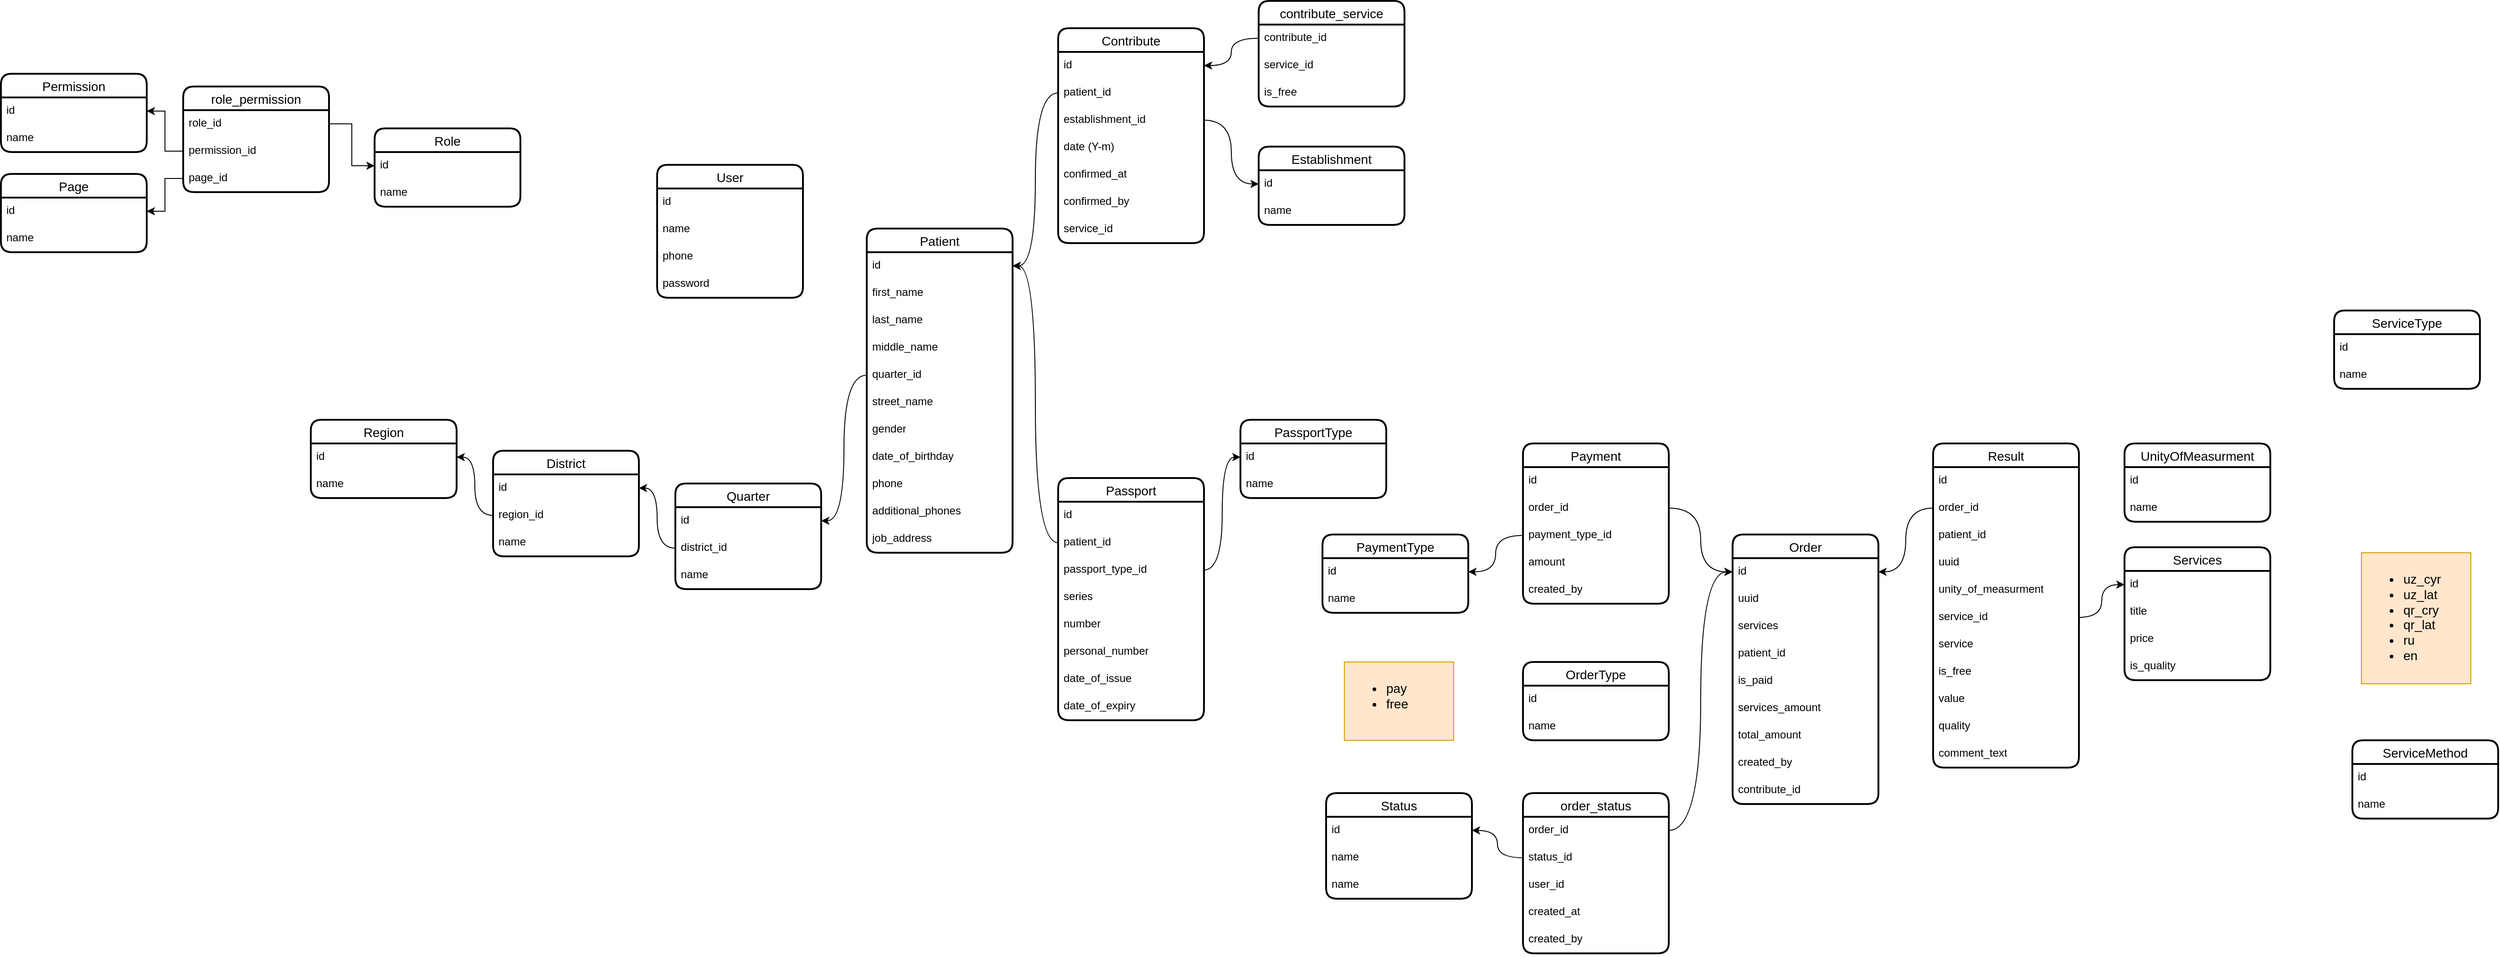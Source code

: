 <mxfile version="24.4.7" type="github">
  <diagram name="Страница — 1" id="kbrbgeuWTtMILB-jMMIU">
    <mxGraphModel dx="2337" dy="373" grid="1" gridSize="10" guides="1" tooltips="1" connect="1" arrows="1" fold="1" page="1" pageScale="1" pageWidth="827" pageHeight="1169" math="0" shadow="0">
      <root>
        <mxCell id="0" />
        <mxCell id="1" parent="0" />
        <mxCell id="Pl3B4qukLg-FO-uoOV0_-1" value="User" style="swimlane;fontStyle=0;childLayout=stackLayout;horizontal=1;startSize=26;horizontalStack=0;resizeParent=1;resizeParentMax=0;resizeLast=0;collapsible=1;marginBottom=0;align=center;fontSize=14;strokeWidth=2;rounded=1;shadow=0;glass=0;swimlaneLine=1;" parent="1" vertex="1">
          <mxGeometry x="-400" y="190" width="160" height="146" as="geometry" />
        </mxCell>
        <mxCell id="Pl3B4qukLg-FO-uoOV0_-2" value="id" style="text;strokeColor=none;fillColor=none;spacingLeft=4;spacingRight=4;overflow=hidden;rotatable=0;points=[[0,0.5],[1,0.5]];portConstraint=eastwest;fontSize=12;whiteSpace=wrap;html=1;" parent="Pl3B4qukLg-FO-uoOV0_-1" vertex="1">
          <mxGeometry y="26" width="160" height="30" as="geometry" />
        </mxCell>
        <mxCell id="Pl3B4qukLg-FO-uoOV0_-3" value="name" style="text;strokeColor=none;fillColor=none;spacingLeft=4;spacingRight=4;overflow=hidden;rotatable=0;points=[[0,0.5],[1,0.5]];portConstraint=eastwest;fontSize=12;whiteSpace=wrap;html=1;" parent="Pl3B4qukLg-FO-uoOV0_-1" vertex="1">
          <mxGeometry y="56" width="160" height="30" as="geometry" />
        </mxCell>
        <mxCell id="Pl3B4qukLg-FO-uoOV0_-4" value="phone" style="text;strokeColor=none;fillColor=none;spacingLeft=4;spacingRight=4;overflow=hidden;rotatable=0;points=[[0,0.5],[1,0.5]];portConstraint=eastwest;fontSize=12;whiteSpace=wrap;html=1;" parent="Pl3B4qukLg-FO-uoOV0_-1" vertex="1">
          <mxGeometry y="86" width="160" height="30" as="geometry" />
        </mxCell>
        <mxCell id="Pl3B4qukLg-FO-uoOV0_-5" value="password" style="text;strokeColor=none;fillColor=none;spacingLeft=4;spacingRight=4;overflow=hidden;rotatable=0;points=[[0,0.5],[1,0.5]];portConstraint=eastwest;fontSize=12;whiteSpace=wrap;html=1;" parent="Pl3B4qukLg-FO-uoOV0_-1" vertex="1">
          <mxGeometry y="116" width="160" height="30" as="geometry" />
        </mxCell>
        <mxCell id="Pl3B4qukLg-FO-uoOV0_-6" value="Patient" style="swimlane;fontStyle=0;childLayout=stackLayout;horizontal=1;startSize=26;horizontalStack=0;resizeParent=1;resizeParentMax=0;resizeLast=0;collapsible=1;marginBottom=0;align=center;fontSize=14;strokeWidth=2;rounded=1;shadow=0;glass=0;swimlaneLine=1;" parent="1" vertex="1">
          <mxGeometry x="-170" y="260" width="160" height="356" as="geometry" />
        </mxCell>
        <mxCell id="Pl3B4qukLg-FO-uoOV0_-7" value="id" style="text;strokeColor=none;fillColor=none;spacingLeft=4;spacingRight=4;overflow=hidden;rotatable=0;points=[[0,0.5],[1,0.5]];portConstraint=eastwest;fontSize=12;whiteSpace=wrap;html=1;" parent="Pl3B4qukLg-FO-uoOV0_-6" vertex="1">
          <mxGeometry y="26" width="160" height="30" as="geometry" />
        </mxCell>
        <mxCell id="Pl3B4qukLg-FO-uoOV0_-8" value="first_name" style="text;strokeColor=none;fillColor=none;spacingLeft=4;spacingRight=4;overflow=hidden;rotatable=0;points=[[0,0.5],[1,0.5]];portConstraint=eastwest;fontSize=12;whiteSpace=wrap;html=1;" parent="Pl3B4qukLg-FO-uoOV0_-6" vertex="1">
          <mxGeometry y="56" width="160" height="30" as="geometry" />
        </mxCell>
        <mxCell id="Pl3B4qukLg-FO-uoOV0_-9" value="last_name" style="text;strokeColor=none;fillColor=none;spacingLeft=4;spacingRight=4;overflow=hidden;rotatable=0;points=[[0,0.5],[1,0.5]];portConstraint=eastwest;fontSize=12;whiteSpace=wrap;html=1;" parent="Pl3B4qukLg-FO-uoOV0_-6" vertex="1">
          <mxGeometry y="86" width="160" height="30" as="geometry" />
        </mxCell>
        <mxCell id="Pl3B4qukLg-FO-uoOV0_-10" value="middle_name" style="text;strokeColor=none;fillColor=none;spacingLeft=4;spacingRight=4;overflow=hidden;rotatable=0;points=[[0,0.5],[1,0.5]];portConstraint=eastwest;fontSize=12;whiteSpace=wrap;html=1;" parent="Pl3B4qukLg-FO-uoOV0_-6" vertex="1">
          <mxGeometry y="116" width="160" height="30" as="geometry" />
        </mxCell>
        <mxCell id="Pl3B4qukLg-FO-uoOV0_-11" value="quarter_id" style="text;strokeColor=none;fillColor=none;spacingLeft=4;spacingRight=4;overflow=hidden;rotatable=0;points=[[0,0.5],[1,0.5]];portConstraint=eastwest;fontSize=12;whiteSpace=wrap;html=1;" parent="Pl3B4qukLg-FO-uoOV0_-6" vertex="1">
          <mxGeometry y="146" width="160" height="30" as="geometry" />
        </mxCell>
        <mxCell id="Pl3B4qukLg-FO-uoOV0_-12" value="street_name" style="text;strokeColor=none;fillColor=none;spacingLeft=4;spacingRight=4;overflow=hidden;rotatable=0;points=[[0,0.5],[1,0.5]];portConstraint=eastwest;fontSize=12;whiteSpace=wrap;html=1;" parent="Pl3B4qukLg-FO-uoOV0_-6" vertex="1">
          <mxGeometry y="176" width="160" height="30" as="geometry" />
        </mxCell>
        <mxCell id="Pl3B4qukLg-FO-uoOV0_-16" value="gender" style="text;strokeColor=none;fillColor=none;spacingLeft=4;spacingRight=4;overflow=hidden;rotatable=0;points=[[0,0.5],[1,0.5]];portConstraint=eastwest;fontSize=12;whiteSpace=wrap;html=1;" parent="Pl3B4qukLg-FO-uoOV0_-6" vertex="1">
          <mxGeometry y="206" width="160" height="30" as="geometry" />
        </mxCell>
        <mxCell id="Pl3B4qukLg-FO-uoOV0_-17" value="date_of_birthday" style="text;strokeColor=none;fillColor=none;spacingLeft=4;spacingRight=4;overflow=hidden;rotatable=0;points=[[0,0.5],[1,0.5]];portConstraint=eastwest;fontSize=12;whiteSpace=wrap;html=1;" parent="Pl3B4qukLg-FO-uoOV0_-6" vertex="1">
          <mxGeometry y="236" width="160" height="30" as="geometry" />
        </mxCell>
        <mxCell id="Pl3B4qukLg-FO-uoOV0_-18" value="phone" style="text;strokeColor=none;fillColor=none;spacingLeft=4;spacingRight=4;overflow=hidden;rotatable=0;points=[[0,0.5],[1,0.5]];portConstraint=eastwest;fontSize=12;whiteSpace=wrap;html=1;" parent="Pl3B4qukLg-FO-uoOV0_-6" vertex="1">
          <mxGeometry y="266" width="160" height="30" as="geometry" />
        </mxCell>
        <mxCell id="6EVOcx9aqa_8HK5ETDXg-1" value="additional_phones" style="text;strokeColor=none;fillColor=none;spacingLeft=4;spacingRight=4;overflow=hidden;rotatable=0;points=[[0,0.5],[1,0.5]];portConstraint=eastwest;fontSize=12;whiteSpace=wrap;html=1;" parent="Pl3B4qukLg-FO-uoOV0_-6" vertex="1">
          <mxGeometry y="296" width="160" height="30" as="geometry" />
        </mxCell>
        <mxCell id="Pl3B4qukLg-FO-uoOV0_-19" value="job_address" style="text;strokeColor=none;fillColor=none;spacingLeft=4;spacingRight=4;overflow=hidden;rotatable=0;points=[[0,0.5],[1,0.5]];portConstraint=eastwest;fontSize=12;whiteSpace=wrap;html=1;" parent="Pl3B4qukLg-FO-uoOV0_-6" vertex="1">
          <mxGeometry y="326" width="160" height="30" as="geometry" />
        </mxCell>
        <mxCell id="Pl3B4qukLg-FO-uoOV0_-20" value="Contribute" style="swimlane;fontStyle=0;childLayout=stackLayout;horizontal=1;startSize=26;horizontalStack=0;resizeParent=1;resizeParentMax=0;resizeLast=0;collapsible=1;marginBottom=0;align=center;fontSize=14;strokeWidth=2;rounded=1;shadow=0;glass=0;swimlaneLine=1;" parent="1" vertex="1">
          <mxGeometry x="40" y="40" width="160" height="236" as="geometry" />
        </mxCell>
        <mxCell id="Pl3B4qukLg-FO-uoOV0_-21" value="id" style="text;strokeColor=none;fillColor=none;spacingLeft=4;spacingRight=4;overflow=hidden;rotatable=0;points=[[0,0.5],[1,0.5]];portConstraint=eastwest;fontSize=12;whiteSpace=wrap;html=1;" parent="Pl3B4qukLg-FO-uoOV0_-20" vertex="1">
          <mxGeometry y="26" width="160" height="30" as="geometry" />
        </mxCell>
        <mxCell id="Pl3B4qukLg-FO-uoOV0_-22" value="patient_id" style="text;strokeColor=none;fillColor=none;spacingLeft=4;spacingRight=4;overflow=hidden;rotatable=0;points=[[0,0.5],[1,0.5]];portConstraint=eastwest;fontSize=12;whiteSpace=wrap;html=1;" parent="Pl3B4qukLg-FO-uoOV0_-20" vertex="1">
          <mxGeometry y="56" width="160" height="30" as="geometry" />
        </mxCell>
        <mxCell id="nXG4mwOZ9KmWXIDs8RRs-8" value="establishment_id" style="text;strokeColor=none;fillColor=none;spacingLeft=4;spacingRight=4;overflow=hidden;rotatable=0;points=[[0,0.5],[1,0.5]];portConstraint=eastwest;fontSize=12;whiteSpace=wrap;html=1;" parent="Pl3B4qukLg-FO-uoOV0_-20" vertex="1">
          <mxGeometry y="86" width="160" height="30" as="geometry" />
        </mxCell>
        <mxCell id="Pl3B4qukLg-FO-uoOV0_-23" value="date (Y-m)" style="text;strokeColor=none;fillColor=none;spacingLeft=4;spacingRight=4;overflow=hidden;rotatable=0;points=[[0,0.5],[1,0.5]];portConstraint=eastwest;fontSize=12;whiteSpace=wrap;html=1;" parent="Pl3B4qukLg-FO-uoOV0_-20" vertex="1">
          <mxGeometry y="116" width="160" height="30" as="geometry" />
        </mxCell>
        <mxCell id="Pl3B4qukLg-FO-uoOV0_-24" value="confirmed_at" style="text;strokeColor=none;fillColor=none;spacingLeft=4;spacingRight=4;overflow=hidden;rotatable=0;points=[[0,0.5],[1,0.5]];portConstraint=eastwest;fontSize=12;whiteSpace=wrap;html=1;" parent="Pl3B4qukLg-FO-uoOV0_-20" vertex="1">
          <mxGeometry y="146" width="160" height="30" as="geometry" />
        </mxCell>
        <mxCell id="Pl3B4qukLg-FO-uoOV0_-25" value="confirmed_by" style="text;strokeColor=none;fillColor=none;spacingLeft=4;spacingRight=4;overflow=hidden;rotatable=0;points=[[0,0.5],[1,0.5]];portConstraint=eastwest;fontSize=12;whiteSpace=wrap;html=1;" parent="Pl3B4qukLg-FO-uoOV0_-20" vertex="1">
          <mxGeometry y="176" width="160" height="30" as="geometry" />
        </mxCell>
        <mxCell id="Pl3B4qukLg-FO-uoOV0_-26" value="service_id" style="text;strokeColor=none;fillColor=none;spacingLeft=4;spacingRight=4;overflow=hidden;rotatable=0;points=[[0,0.5],[1,0.5]];portConstraint=eastwest;fontSize=12;whiteSpace=wrap;html=1;" parent="Pl3B4qukLg-FO-uoOV0_-20" vertex="1">
          <mxGeometry y="206" width="160" height="30" as="geometry" />
        </mxCell>
        <mxCell id="Pl3B4qukLg-FO-uoOV0_-27" style="edgeStyle=orthogonalEdgeStyle;rounded=0;orthogonalLoop=1;jettySize=auto;html=1;entryX=1;entryY=0.5;entryDx=0;entryDy=0;curved=1;" parent="1" source="Pl3B4qukLg-FO-uoOV0_-22" target="Pl3B4qukLg-FO-uoOV0_-7" edge="1">
          <mxGeometry relative="1" as="geometry" />
        </mxCell>
        <mxCell id="Pl3B4qukLg-FO-uoOV0_-28" value="Services" style="swimlane;fontStyle=0;childLayout=stackLayout;horizontal=1;startSize=26;horizontalStack=0;resizeParent=1;resizeParentMax=0;resizeLast=0;collapsible=1;marginBottom=0;align=center;fontSize=14;strokeWidth=2;rounded=1;shadow=0;glass=0;swimlaneLine=1;" parent="1" vertex="1">
          <mxGeometry x="1210" y="610" width="160" height="146" as="geometry" />
        </mxCell>
        <mxCell id="Pl3B4qukLg-FO-uoOV0_-29" value="id" style="text;strokeColor=none;fillColor=none;spacingLeft=4;spacingRight=4;overflow=hidden;rotatable=0;points=[[0,0.5],[1,0.5]];portConstraint=eastwest;fontSize=12;whiteSpace=wrap;html=1;" parent="Pl3B4qukLg-FO-uoOV0_-28" vertex="1">
          <mxGeometry y="26" width="160" height="30" as="geometry" />
        </mxCell>
        <mxCell id="Pl3B4qukLg-FO-uoOV0_-30" value="title" style="text;strokeColor=none;fillColor=none;spacingLeft=4;spacingRight=4;overflow=hidden;rotatable=0;points=[[0,0.5],[1,0.5]];portConstraint=eastwest;fontSize=12;whiteSpace=wrap;html=1;" parent="Pl3B4qukLg-FO-uoOV0_-28" vertex="1">
          <mxGeometry y="56" width="160" height="30" as="geometry" />
        </mxCell>
        <mxCell id="Pl3B4qukLg-FO-uoOV0_-31" value="price" style="text;strokeColor=none;fillColor=none;spacingLeft=4;spacingRight=4;overflow=hidden;rotatable=0;points=[[0,0.5],[1,0.5]];portConstraint=eastwest;fontSize=12;whiteSpace=wrap;html=1;" parent="Pl3B4qukLg-FO-uoOV0_-28" vertex="1">
          <mxGeometry y="86" width="160" height="30" as="geometry" />
        </mxCell>
        <mxCell id="Pl3B4qukLg-FO-uoOV0_-76" value="is_quality" style="text;strokeColor=none;fillColor=none;spacingLeft=4;spacingRight=4;overflow=hidden;rotatable=0;points=[[0,0.5],[1,0.5]];portConstraint=eastwest;fontSize=12;whiteSpace=wrap;html=1;" parent="Pl3B4qukLg-FO-uoOV0_-28" vertex="1">
          <mxGeometry y="116" width="160" height="30" as="geometry" />
        </mxCell>
        <mxCell id="Pl3B4qukLg-FO-uoOV0_-32" value="Order" style="swimlane;fontStyle=0;childLayout=stackLayout;horizontal=1;startSize=26;horizontalStack=0;resizeParent=1;resizeParentMax=0;resizeLast=0;collapsible=1;marginBottom=0;align=center;fontSize=14;strokeWidth=2;rounded=1;shadow=0;glass=0;swimlaneLine=1;" parent="1" vertex="1">
          <mxGeometry x="780" y="596" width="160" height="296" as="geometry" />
        </mxCell>
        <mxCell id="Pl3B4qukLg-FO-uoOV0_-33" value="id" style="text;strokeColor=none;fillColor=none;spacingLeft=4;spacingRight=4;overflow=hidden;rotatable=0;points=[[0,0.5],[1,0.5]];portConstraint=eastwest;fontSize=12;whiteSpace=wrap;html=1;" parent="Pl3B4qukLg-FO-uoOV0_-32" vertex="1">
          <mxGeometry y="26" width="160" height="30" as="geometry" />
        </mxCell>
        <mxCell id="Pl3B4qukLg-FO-uoOV0_-34" value="uuid" style="text;strokeColor=none;fillColor=none;spacingLeft=4;spacingRight=4;overflow=hidden;rotatable=0;points=[[0,0.5],[1,0.5]];portConstraint=eastwest;fontSize=12;whiteSpace=wrap;html=1;" parent="Pl3B4qukLg-FO-uoOV0_-32" vertex="1">
          <mxGeometry y="56" width="160" height="30" as="geometry" />
        </mxCell>
        <mxCell id="Pl3B4qukLg-FO-uoOV0_-71" value="services" style="text;strokeColor=none;fillColor=none;spacingLeft=4;spacingRight=4;overflow=hidden;rotatable=0;points=[[0,0.5],[1,0.5]];portConstraint=eastwest;fontSize=12;whiteSpace=wrap;html=1;" parent="Pl3B4qukLg-FO-uoOV0_-32" vertex="1">
          <mxGeometry y="86" width="160" height="30" as="geometry" />
        </mxCell>
        <mxCell id="Pl3B4qukLg-FO-uoOV0_-37" value="patient_id" style="text;strokeColor=none;fillColor=none;spacingLeft=4;spacingRight=4;overflow=hidden;rotatable=0;points=[[0,0.5],[1,0.5]];portConstraint=eastwest;fontSize=12;whiteSpace=wrap;html=1;" parent="Pl3B4qukLg-FO-uoOV0_-32" vertex="1">
          <mxGeometry y="116" width="160" height="30" as="geometry" />
        </mxCell>
        <mxCell id="Pl3B4qukLg-FO-uoOV0_-38" value="is_paid" style="text;strokeColor=none;fillColor=none;spacingLeft=4;spacingRight=4;overflow=hidden;rotatable=0;points=[[0,0.5],[1,0.5]];portConstraint=eastwest;fontSize=12;whiteSpace=wrap;html=1;" parent="Pl3B4qukLg-FO-uoOV0_-32" vertex="1">
          <mxGeometry y="146" width="160" height="30" as="geometry" />
        </mxCell>
        <mxCell id="nXG4mwOZ9KmWXIDs8RRs-11" value="services_amount" style="text;strokeColor=none;fillColor=none;spacingLeft=4;spacingRight=4;overflow=hidden;rotatable=0;points=[[0,0.5],[1,0.5]];portConstraint=eastwest;fontSize=12;whiteSpace=wrap;html=1;" parent="Pl3B4qukLg-FO-uoOV0_-32" vertex="1">
          <mxGeometry y="176" width="160" height="30" as="geometry" />
        </mxCell>
        <mxCell id="Pl3B4qukLg-FO-uoOV0_-40" value="total_amount" style="text;strokeColor=none;fillColor=none;spacingLeft=4;spacingRight=4;overflow=hidden;rotatable=0;points=[[0,0.5],[1,0.5]];portConstraint=eastwest;fontSize=12;whiteSpace=wrap;html=1;" parent="Pl3B4qukLg-FO-uoOV0_-32" vertex="1">
          <mxGeometry y="206" width="160" height="30" as="geometry" />
        </mxCell>
        <mxCell id="Pl3B4qukLg-FO-uoOV0_-44" value="created_by" style="text;strokeColor=none;fillColor=none;spacingLeft=4;spacingRight=4;overflow=hidden;rotatable=0;points=[[0,0.5],[1,0.5]];portConstraint=eastwest;fontSize=12;whiteSpace=wrap;html=1;" parent="Pl3B4qukLg-FO-uoOV0_-32" vertex="1">
          <mxGeometry y="236" width="160" height="30" as="geometry" />
        </mxCell>
        <mxCell id="nXG4mwOZ9KmWXIDs8RRs-12" value="contribute_id" style="text;strokeColor=none;fillColor=none;spacingLeft=4;spacingRight=4;overflow=hidden;rotatable=0;points=[[0,0.5],[1,0.5]];portConstraint=eastwest;fontSize=12;whiteSpace=wrap;html=1;" parent="Pl3B4qukLg-FO-uoOV0_-32" vertex="1">
          <mxGeometry y="266" width="160" height="30" as="geometry" />
        </mxCell>
        <mxCell id="Pl3B4qukLg-FO-uoOV0_-49" value="Result" style="swimlane;fontStyle=0;childLayout=stackLayout;horizontal=1;startSize=26;horizontalStack=0;resizeParent=1;resizeParentMax=0;resizeLast=0;collapsible=1;marginBottom=0;align=center;fontSize=14;strokeWidth=2;rounded=1;shadow=0;glass=0;swimlaneLine=1;" parent="1" vertex="1">
          <mxGeometry x="1000" y="496" width="160" height="356" as="geometry" />
        </mxCell>
        <mxCell id="Pl3B4qukLg-FO-uoOV0_-50" value="id" style="text;strokeColor=none;fillColor=none;spacingLeft=4;spacingRight=4;overflow=hidden;rotatable=0;points=[[0,0.5],[1,0.5]];portConstraint=eastwest;fontSize=12;whiteSpace=wrap;html=1;" parent="Pl3B4qukLg-FO-uoOV0_-49" vertex="1">
          <mxGeometry y="26" width="160" height="30" as="geometry" />
        </mxCell>
        <mxCell id="Pl3B4qukLg-FO-uoOV0_-51" value="order_id" style="text;strokeColor=none;fillColor=none;spacingLeft=4;spacingRight=4;overflow=hidden;rotatable=0;points=[[0,0.5],[1,0.5]];portConstraint=eastwest;fontSize=12;whiteSpace=wrap;html=1;" parent="Pl3B4qukLg-FO-uoOV0_-49" vertex="1">
          <mxGeometry y="56" width="160" height="30" as="geometry" />
        </mxCell>
        <mxCell id="nZRmcrP2ZCsF_ghCxGwH-1" value="patient_id" style="text;strokeColor=none;fillColor=none;spacingLeft=4;spacingRight=4;overflow=hidden;rotatable=0;points=[[0,0.5],[1,0.5]];portConstraint=eastwest;fontSize=12;whiteSpace=wrap;html=1;" parent="Pl3B4qukLg-FO-uoOV0_-49" vertex="1">
          <mxGeometry y="86" width="160" height="30" as="geometry" />
        </mxCell>
        <mxCell id="Pl3B4qukLg-FO-uoOV0_-120" value="uuid" style="text;strokeColor=none;fillColor=none;spacingLeft=4;spacingRight=4;overflow=hidden;rotatable=0;points=[[0,0.5],[1,0.5]];portConstraint=eastwest;fontSize=12;whiteSpace=wrap;html=1;" parent="Pl3B4qukLg-FO-uoOV0_-49" vertex="1">
          <mxGeometry y="116" width="160" height="30" as="geometry" />
        </mxCell>
        <mxCell id="Pl3B4qukLg-FO-uoOV0_-89" value="unity_of_measurment" style="text;strokeColor=none;fillColor=none;spacingLeft=4;spacingRight=4;overflow=hidden;rotatable=0;points=[[0,0.5],[1,0.5]];portConstraint=eastwest;fontSize=12;whiteSpace=wrap;html=1;" parent="Pl3B4qukLg-FO-uoOV0_-49" vertex="1">
          <mxGeometry y="146" width="160" height="30" as="geometry" />
        </mxCell>
        <mxCell id="Pl3B4qukLg-FO-uoOV0_-52" value="service_id" style="text;strokeColor=none;fillColor=none;spacingLeft=4;spacingRight=4;overflow=hidden;rotatable=0;points=[[0,0.5],[1,0.5]];portConstraint=eastwest;fontSize=12;whiteSpace=wrap;html=1;" parent="Pl3B4qukLg-FO-uoOV0_-49" vertex="1">
          <mxGeometry y="176" width="160" height="30" as="geometry" />
        </mxCell>
        <mxCell id="pS-HeLhJeL4m1CI1FLw5-16" value="service" style="text;strokeColor=none;fillColor=none;spacingLeft=4;spacingRight=4;overflow=hidden;rotatable=0;points=[[0,0.5],[1,0.5]];portConstraint=eastwest;fontSize=12;whiteSpace=wrap;html=1;" vertex="1" parent="Pl3B4qukLg-FO-uoOV0_-49">
          <mxGeometry y="206" width="160" height="30" as="geometry" />
        </mxCell>
        <mxCell id="pS-HeLhJeL4m1CI1FLw5-12" value="is_free" style="text;strokeColor=none;fillColor=none;spacingLeft=4;spacingRight=4;overflow=hidden;rotatable=0;points=[[0,0.5],[1,0.5]];portConstraint=eastwest;fontSize=12;whiteSpace=wrap;html=1;" vertex="1" parent="Pl3B4qukLg-FO-uoOV0_-49">
          <mxGeometry y="236" width="160" height="30" as="geometry" />
        </mxCell>
        <mxCell id="Pl3B4qukLg-FO-uoOV0_-118" value="value" style="text;strokeColor=none;fillColor=none;spacingLeft=4;spacingRight=4;overflow=hidden;rotatable=0;points=[[0,0.5],[1,0.5]];portConstraint=eastwest;fontSize=12;whiteSpace=wrap;html=1;" parent="Pl3B4qukLg-FO-uoOV0_-49" vertex="1">
          <mxGeometry y="266" width="160" height="30" as="geometry" />
        </mxCell>
        <mxCell id="Pl3B4qukLg-FO-uoOV0_-119" value="quality" style="text;strokeColor=none;fillColor=none;spacingLeft=4;spacingRight=4;overflow=hidden;rotatable=0;points=[[0,0.5],[1,0.5]];portConstraint=eastwest;fontSize=12;whiteSpace=wrap;html=1;" parent="Pl3B4qukLg-FO-uoOV0_-49" vertex="1">
          <mxGeometry y="296" width="160" height="30" as="geometry" />
        </mxCell>
        <mxCell id="a6wudeuGVStHfig4oCZO-1" value="comment_text" style="text;strokeColor=none;fillColor=none;spacingLeft=4;spacingRight=4;overflow=hidden;rotatable=0;points=[[0,0.5],[1,0.5]];portConstraint=eastwest;fontSize=12;whiteSpace=wrap;html=1;" parent="Pl3B4qukLg-FO-uoOV0_-49" vertex="1">
          <mxGeometry y="326" width="160" height="30" as="geometry" />
        </mxCell>
        <mxCell id="Pl3B4qukLg-FO-uoOV0_-56" style="edgeStyle=orthogonalEdgeStyle;rounded=0;orthogonalLoop=1;jettySize=auto;html=1;entryX=1;entryY=0.5;entryDx=0;entryDy=0;curved=1;" parent="1" source="Pl3B4qukLg-FO-uoOV0_-51" target="Pl3B4qukLg-FO-uoOV0_-33" edge="1">
          <mxGeometry relative="1" as="geometry" />
        </mxCell>
        <mxCell id="Pl3B4qukLg-FO-uoOV0_-57" value="Region" style="swimlane;fontStyle=0;childLayout=stackLayout;horizontal=1;startSize=26;horizontalStack=0;resizeParent=1;resizeParentMax=0;resizeLast=0;collapsible=1;marginBottom=0;align=center;fontSize=14;strokeWidth=2;rounded=1;shadow=0;glass=0;swimlaneLine=1;" parent="1" vertex="1">
          <mxGeometry x="-780" y="470" width="160" height="86" as="geometry" />
        </mxCell>
        <mxCell id="Pl3B4qukLg-FO-uoOV0_-58" value="id" style="text;strokeColor=none;fillColor=none;spacingLeft=4;spacingRight=4;overflow=hidden;rotatable=0;points=[[0,0.5],[1,0.5]];portConstraint=eastwest;fontSize=12;whiteSpace=wrap;html=1;" parent="Pl3B4qukLg-FO-uoOV0_-57" vertex="1">
          <mxGeometry y="26" width="160" height="30" as="geometry" />
        </mxCell>
        <mxCell id="Pl3B4qukLg-FO-uoOV0_-59" value="name" style="text;strokeColor=none;fillColor=none;spacingLeft=4;spacingRight=4;overflow=hidden;rotatable=0;points=[[0,0.5],[1,0.5]];portConstraint=eastwest;fontSize=12;whiteSpace=wrap;html=1;" parent="Pl3B4qukLg-FO-uoOV0_-57" vertex="1">
          <mxGeometry y="56" width="160" height="30" as="geometry" />
        </mxCell>
        <mxCell id="Pl3B4qukLg-FO-uoOV0_-60" value="District" style="swimlane;fontStyle=0;childLayout=stackLayout;horizontal=1;startSize=26;horizontalStack=0;resizeParent=1;resizeParentMax=0;resizeLast=0;collapsible=1;marginBottom=0;align=center;fontSize=14;strokeWidth=2;rounded=1;shadow=0;glass=0;swimlaneLine=1;" parent="1" vertex="1">
          <mxGeometry x="-580" y="504" width="160" height="116" as="geometry" />
        </mxCell>
        <mxCell id="Pl3B4qukLg-FO-uoOV0_-61" value="id" style="text;strokeColor=none;fillColor=none;spacingLeft=4;spacingRight=4;overflow=hidden;rotatable=0;points=[[0,0.5],[1,0.5]];portConstraint=eastwest;fontSize=12;whiteSpace=wrap;html=1;" parent="Pl3B4qukLg-FO-uoOV0_-60" vertex="1">
          <mxGeometry y="26" width="160" height="30" as="geometry" />
        </mxCell>
        <mxCell id="Pl3B4qukLg-FO-uoOV0_-62" value="region_id" style="text;strokeColor=none;fillColor=none;spacingLeft=4;spacingRight=4;overflow=hidden;rotatable=0;points=[[0,0.5],[1,0.5]];portConstraint=eastwest;fontSize=12;whiteSpace=wrap;html=1;" parent="Pl3B4qukLg-FO-uoOV0_-60" vertex="1">
          <mxGeometry y="56" width="160" height="30" as="geometry" />
        </mxCell>
        <mxCell id="Pl3B4qukLg-FO-uoOV0_-63" value="name" style="text;strokeColor=none;fillColor=none;spacingLeft=4;spacingRight=4;overflow=hidden;rotatable=0;points=[[0,0.5],[1,0.5]];portConstraint=eastwest;fontSize=12;whiteSpace=wrap;html=1;" parent="Pl3B4qukLg-FO-uoOV0_-60" vertex="1">
          <mxGeometry y="86" width="160" height="30" as="geometry" />
        </mxCell>
        <mxCell id="Pl3B4qukLg-FO-uoOV0_-64" style="edgeStyle=orthogonalEdgeStyle;rounded=0;orthogonalLoop=1;jettySize=auto;html=1;entryX=1;entryY=0.5;entryDx=0;entryDy=0;curved=1;" parent="1" source="Pl3B4qukLg-FO-uoOV0_-62" target="Pl3B4qukLg-FO-uoOV0_-58" edge="1">
          <mxGeometry relative="1" as="geometry" />
        </mxCell>
        <mxCell id="Pl3B4qukLg-FO-uoOV0_-65" value="Quarter" style="swimlane;fontStyle=0;childLayout=stackLayout;horizontal=1;startSize=26;horizontalStack=0;resizeParent=1;resizeParentMax=0;resizeLast=0;collapsible=1;marginBottom=0;align=center;fontSize=14;strokeWidth=2;rounded=1;shadow=0;glass=0;swimlaneLine=1;" parent="1" vertex="1">
          <mxGeometry x="-380" y="540" width="160" height="116" as="geometry" />
        </mxCell>
        <mxCell id="Pl3B4qukLg-FO-uoOV0_-66" value="id" style="text;strokeColor=none;fillColor=none;spacingLeft=4;spacingRight=4;overflow=hidden;rotatable=0;points=[[0,0.5],[1,0.5]];portConstraint=eastwest;fontSize=12;whiteSpace=wrap;html=1;" parent="Pl3B4qukLg-FO-uoOV0_-65" vertex="1">
          <mxGeometry y="26" width="160" height="30" as="geometry" />
        </mxCell>
        <mxCell id="Pl3B4qukLg-FO-uoOV0_-67" value="district_id" style="text;strokeColor=none;fillColor=none;spacingLeft=4;spacingRight=4;overflow=hidden;rotatable=0;points=[[0,0.5],[1,0.5]];portConstraint=eastwest;fontSize=12;whiteSpace=wrap;html=1;" parent="Pl3B4qukLg-FO-uoOV0_-65" vertex="1">
          <mxGeometry y="56" width="160" height="30" as="geometry" />
        </mxCell>
        <mxCell id="Pl3B4qukLg-FO-uoOV0_-68" value="name" style="text;strokeColor=none;fillColor=none;spacingLeft=4;spacingRight=4;overflow=hidden;rotatable=0;points=[[0,0.5],[1,0.5]];portConstraint=eastwest;fontSize=12;whiteSpace=wrap;html=1;" parent="Pl3B4qukLg-FO-uoOV0_-65" vertex="1">
          <mxGeometry y="86" width="160" height="30" as="geometry" />
        </mxCell>
        <mxCell id="Pl3B4qukLg-FO-uoOV0_-69" style="edgeStyle=orthogonalEdgeStyle;rounded=0;orthogonalLoop=1;jettySize=auto;html=1;entryX=1;entryY=0.5;entryDx=0;entryDy=0;curved=1;" parent="1" source="Pl3B4qukLg-FO-uoOV0_-67" target="Pl3B4qukLg-FO-uoOV0_-61" edge="1">
          <mxGeometry relative="1" as="geometry" />
        </mxCell>
        <mxCell id="Pl3B4qukLg-FO-uoOV0_-70" style="edgeStyle=orthogonalEdgeStyle;rounded=0;orthogonalLoop=1;jettySize=auto;html=1;entryX=1;entryY=0.5;entryDx=0;entryDy=0;curved=1;" parent="1" source="Pl3B4qukLg-FO-uoOV0_-11" target="Pl3B4qukLg-FO-uoOV0_-66" edge="1">
          <mxGeometry relative="1" as="geometry" />
        </mxCell>
        <mxCell id="Pl3B4qukLg-FO-uoOV0_-72" value="ServiceType" style="swimlane;fontStyle=0;childLayout=stackLayout;horizontal=1;startSize=26;horizontalStack=0;resizeParent=1;resizeParentMax=0;resizeLast=0;collapsible=1;marginBottom=0;align=center;fontSize=14;strokeWidth=2;rounded=1;shadow=0;glass=0;swimlaneLine=1;" parent="1" vertex="1">
          <mxGeometry x="1440" y="350" width="160" height="86" as="geometry" />
        </mxCell>
        <mxCell id="Pl3B4qukLg-FO-uoOV0_-73" value="id" style="text;strokeColor=none;fillColor=none;spacingLeft=4;spacingRight=4;overflow=hidden;rotatable=0;points=[[0,0.5],[1,0.5]];portConstraint=eastwest;fontSize=12;whiteSpace=wrap;html=1;" parent="Pl3B4qukLg-FO-uoOV0_-72" vertex="1">
          <mxGeometry y="26" width="160" height="30" as="geometry" />
        </mxCell>
        <mxCell id="Pl3B4qukLg-FO-uoOV0_-74" value="name" style="text;strokeColor=none;fillColor=none;spacingLeft=4;spacingRight=4;overflow=hidden;rotatable=0;points=[[0,0.5],[1,0.5]];portConstraint=eastwest;fontSize=12;whiteSpace=wrap;html=1;" parent="Pl3B4qukLg-FO-uoOV0_-72" vertex="1">
          <mxGeometry y="56" width="160" height="30" as="geometry" />
        </mxCell>
        <mxCell id="Pl3B4qukLg-FO-uoOV0_-80" value="ServiceMethod" style="swimlane;fontStyle=0;childLayout=stackLayout;horizontal=1;startSize=26;horizontalStack=0;resizeParent=1;resizeParentMax=0;resizeLast=0;collapsible=1;marginBottom=0;align=center;fontSize=14;strokeWidth=2;rounded=1;shadow=0;glass=0;swimlaneLine=1;" parent="1" vertex="1">
          <mxGeometry x="1460" y="822" width="160" height="86" as="geometry" />
        </mxCell>
        <mxCell id="Pl3B4qukLg-FO-uoOV0_-81" value="id" style="text;strokeColor=none;fillColor=none;spacingLeft=4;spacingRight=4;overflow=hidden;rotatable=0;points=[[0,0.5],[1,0.5]];portConstraint=eastwest;fontSize=12;whiteSpace=wrap;html=1;" parent="Pl3B4qukLg-FO-uoOV0_-80" vertex="1">
          <mxGeometry y="26" width="160" height="30" as="geometry" />
        </mxCell>
        <mxCell id="Pl3B4qukLg-FO-uoOV0_-82" value="name" style="text;strokeColor=none;fillColor=none;spacingLeft=4;spacingRight=4;overflow=hidden;rotatable=0;points=[[0,0.5],[1,0.5]];portConstraint=eastwest;fontSize=12;whiteSpace=wrap;html=1;" parent="Pl3B4qukLg-FO-uoOV0_-80" vertex="1">
          <mxGeometry y="56" width="160" height="30" as="geometry" />
        </mxCell>
        <mxCell id="Pl3B4qukLg-FO-uoOV0_-86" value="UnityOfMeasurment" style="swimlane;fontStyle=0;childLayout=stackLayout;horizontal=1;startSize=26;horizontalStack=0;resizeParent=1;resizeParentMax=0;resizeLast=0;collapsible=1;marginBottom=0;align=center;fontSize=14;strokeWidth=2;rounded=1;shadow=0;glass=0;swimlaneLine=1;" parent="1" vertex="1">
          <mxGeometry x="1210" y="496" width="160" height="86" as="geometry" />
        </mxCell>
        <mxCell id="Pl3B4qukLg-FO-uoOV0_-87" value="id" style="text;strokeColor=none;fillColor=none;spacingLeft=4;spacingRight=4;overflow=hidden;rotatable=0;points=[[0,0.5],[1,0.5]];portConstraint=eastwest;fontSize=12;whiteSpace=wrap;html=1;" parent="Pl3B4qukLg-FO-uoOV0_-86" vertex="1">
          <mxGeometry y="26" width="160" height="30" as="geometry" />
        </mxCell>
        <mxCell id="Pl3B4qukLg-FO-uoOV0_-88" value="name" style="text;strokeColor=none;fillColor=none;spacingLeft=4;spacingRight=4;overflow=hidden;rotatable=0;points=[[0,0.5],[1,0.5]];portConstraint=eastwest;fontSize=12;whiteSpace=wrap;html=1;" parent="Pl3B4qukLg-FO-uoOV0_-86" vertex="1">
          <mxGeometry y="56" width="160" height="30" as="geometry" />
        </mxCell>
        <mxCell id="Pl3B4qukLg-FO-uoOV0_-92" value="Payment" style="swimlane;fontStyle=0;childLayout=stackLayout;horizontal=1;startSize=26;horizontalStack=0;resizeParent=1;resizeParentMax=0;resizeLast=0;collapsible=1;marginBottom=0;align=center;fontSize=14;strokeWidth=2;rounded=1;shadow=0;glass=0;swimlaneLine=1;" parent="1" vertex="1">
          <mxGeometry x="550" y="496" width="160" height="176" as="geometry" />
        </mxCell>
        <mxCell id="Pl3B4qukLg-FO-uoOV0_-93" value="id" style="text;strokeColor=none;fillColor=none;spacingLeft=4;spacingRight=4;overflow=hidden;rotatable=0;points=[[0,0.5],[1,0.5]];portConstraint=eastwest;fontSize=12;whiteSpace=wrap;html=1;" parent="Pl3B4qukLg-FO-uoOV0_-92" vertex="1">
          <mxGeometry y="26" width="160" height="30" as="geometry" />
        </mxCell>
        <mxCell id="Pl3B4qukLg-FO-uoOV0_-110" value="order_id" style="text;strokeColor=none;fillColor=none;spacingLeft=4;spacingRight=4;overflow=hidden;rotatable=0;points=[[0,0.5],[1,0.5]];portConstraint=eastwest;fontSize=12;whiteSpace=wrap;html=1;" parent="Pl3B4qukLg-FO-uoOV0_-92" vertex="1">
          <mxGeometry y="56" width="160" height="30" as="geometry" />
        </mxCell>
        <mxCell id="Pl3B4qukLg-FO-uoOV0_-94" value="payment_type_id" style="text;strokeColor=none;fillColor=none;spacingLeft=4;spacingRight=4;overflow=hidden;rotatable=0;points=[[0,0.5],[1,0.5]];portConstraint=eastwest;fontSize=12;whiteSpace=wrap;html=1;" parent="Pl3B4qukLg-FO-uoOV0_-92" vertex="1">
          <mxGeometry y="86" width="160" height="30" as="geometry" />
        </mxCell>
        <mxCell id="Pl3B4qukLg-FO-uoOV0_-95" value="amount" style="text;strokeColor=none;fillColor=none;spacingLeft=4;spacingRight=4;overflow=hidden;rotatable=0;points=[[0,0.5],[1,0.5]];portConstraint=eastwest;fontSize=12;whiteSpace=wrap;html=1;" parent="Pl3B4qukLg-FO-uoOV0_-92" vertex="1">
          <mxGeometry y="116" width="160" height="30" as="geometry" />
        </mxCell>
        <mxCell id="Pl3B4qukLg-FO-uoOV0_-109" value="created_by" style="text;strokeColor=none;fillColor=none;spacingLeft=4;spacingRight=4;overflow=hidden;rotatable=0;points=[[0,0.5],[1,0.5]];portConstraint=eastwest;fontSize=12;whiteSpace=wrap;html=1;" parent="Pl3B4qukLg-FO-uoOV0_-92" vertex="1">
          <mxGeometry y="146" width="160" height="30" as="geometry" />
        </mxCell>
        <mxCell id="Pl3B4qukLg-FO-uoOV0_-99" value="PaymentType" style="swimlane;fontStyle=0;childLayout=stackLayout;horizontal=1;startSize=26;horizontalStack=0;resizeParent=1;resizeParentMax=0;resizeLast=0;collapsible=1;marginBottom=0;align=center;fontSize=14;strokeWidth=2;rounded=1;shadow=0;glass=0;swimlaneLine=1;" parent="1" vertex="1">
          <mxGeometry x="330" y="596" width="160" height="86" as="geometry" />
        </mxCell>
        <mxCell id="Pl3B4qukLg-FO-uoOV0_-100" value="id" style="text;strokeColor=none;fillColor=none;spacingLeft=4;spacingRight=4;overflow=hidden;rotatable=0;points=[[0,0.5],[1,0.5]];portConstraint=eastwest;fontSize=12;whiteSpace=wrap;html=1;" parent="Pl3B4qukLg-FO-uoOV0_-99" vertex="1">
          <mxGeometry y="26" width="160" height="30" as="geometry" />
        </mxCell>
        <mxCell id="Pl3B4qukLg-FO-uoOV0_-101" value="name" style="text;strokeColor=none;fillColor=none;spacingLeft=4;spacingRight=4;overflow=hidden;rotatable=0;points=[[0,0.5],[1,0.5]];portConstraint=eastwest;fontSize=12;whiteSpace=wrap;html=1;" parent="Pl3B4qukLg-FO-uoOV0_-99" vertex="1">
          <mxGeometry y="56" width="160" height="30" as="geometry" />
        </mxCell>
        <mxCell id="Pl3B4qukLg-FO-uoOV0_-107" style="edgeStyle=orthogonalEdgeStyle;rounded=0;orthogonalLoop=1;jettySize=auto;html=1;entryX=1;entryY=0.5;entryDx=0;entryDy=0;curved=1;" parent="1" source="Pl3B4qukLg-FO-uoOV0_-94" target="Pl3B4qukLg-FO-uoOV0_-100" edge="1">
          <mxGeometry relative="1" as="geometry" />
        </mxCell>
        <mxCell id="Pl3B4qukLg-FO-uoOV0_-111" style="edgeStyle=orthogonalEdgeStyle;rounded=0;orthogonalLoop=1;jettySize=auto;html=1;entryX=0;entryY=0.5;entryDx=0;entryDy=0;curved=1;" parent="1" source="Pl3B4qukLg-FO-uoOV0_-110" target="Pl3B4qukLg-FO-uoOV0_-33" edge="1">
          <mxGeometry relative="1" as="geometry" />
        </mxCell>
        <mxCell id="Pl3B4qukLg-FO-uoOV0_-112" value="Status" style="swimlane;fontStyle=0;childLayout=stackLayout;horizontal=1;startSize=26;horizontalStack=0;resizeParent=1;resizeParentMax=0;resizeLast=0;collapsible=1;marginBottom=0;align=center;fontSize=14;strokeWidth=2;rounded=1;shadow=0;glass=0;swimlaneLine=1;" parent="1" vertex="1">
          <mxGeometry x="334" y="880" width="160" height="116" as="geometry" />
        </mxCell>
        <mxCell id="Pl3B4qukLg-FO-uoOV0_-113" value="id" style="text;strokeColor=none;fillColor=none;spacingLeft=4;spacingRight=4;overflow=hidden;rotatable=0;points=[[0,0.5],[1,0.5]];portConstraint=eastwest;fontSize=12;whiteSpace=wrap;html=1;" parent="Pl3B4qukLg-FO-uoOV0_-112" vertex="1">
          <mxGeometry y="26" width="160" height="30" as="geometry" />
        </mxCell>
        <mxCell id="Pl3B4qukLg-FO-uoOV0_-114" value="name" style="text;strokeColor=none;fillColor=none;spacingLeft=4;spacingRight=4;overflow=hidden;rotatable=0;points=[[0,0.5],[1,0.5]];portConstraint=eastwest;fontSize=12;whiteSpace=wrap;html=1;" parent="Pl3B4qukLg-FO-uoOV0_-112" vertex="1">
          <mxGeometry y="56" width="160" height="30" as="geometry" />
        </mxCell>
        <mxCell id="EB0ASMA1BeCgecPtFLi0-2" value="name" style="text;strokeColor=none;fillColor=none;spacingLeft=4;spacingRight=4;overflow=hidden;rotatable=0;points=[[0,0.5],[1,0.5]];portConstraint=eastwest;fontSize=12;whiteSpace=wrap;html=1;" parent="Pl3B4qukLg-FO-uoOV0_-112" vertex="1">
          <mxGeometry y="86" width="160" height="30" as="geometry" />
        </mxCell>
        <mxCell id="a6wudeuGVStHfig4oCZO-2" value="OrderType" style="swimlane;fontStyle=0;childLayout=stackLayout;horizontal=1;startSize=26;horizontalStack=0;resizeParent=1;resizeParentMax=0;resizeLast=0;collapsible=1;marginBottom=0;align=center;fontSize=14;strokeWidth=2;rounded=1;shadow=0;glass=0;swimlaneLine=1;" parent="1" vertex="1">
          <mxGeometry x="550" y="736" width="160" height="86" as="geometry" />
        </mxCell>
        <mxCell id="a6wudeuGVStHfig4oCZO-3" value="id" style="text;strokeColor=none;fillColor=none;spacingLeft=4;spacingRight=4;overflow=hidden;rotatable=0;points=[[0,0.5],[1,0.5]];portConstraint=eastwest;fontSize=12;whiteSpace=wrap;html=1;" parent="a6wudeuGVStHfig4oCZO-2" vertex="1">
          <mxGeometry y="26" width="160" height="30" as="geometry" />
        </mxCell>
        <mxCell id="a6wudeuGVStHfig4oCZO-4" value="name" style="text;strokeColor=none;fillColor=none;spacingLeft=4;spacingRight=4;overflow=hidden;rotatable=0;points=[[0,0.5],[1,0.5]];portConstraint=eastwest;fontSize=12;whiteSpace=wrap;html=1;" parent="a6wudeuGVStHfig4oCZO-2" vertex="1">
          <mxGeometry y="56" width="160" height="30" as="geometry" />
        </mxCell>
        <mxCell id="a6wudeuGVStHfig4oCZO-7" value="&lt;ul style=&quot;font-size: 14px;&quot;&gt;&lt;li&gt;pay&lt;/li&gt;&lt;li&gt;free&lt;/li&gt;&lt;/ul&gt;" style="text;strokeColor=#d79b00;fillColor=#ffe6cc;spacingLeft=4;spacingRight=4;overflow=hidden;rotatable=0;points=[[0,0.5],[1,0.5]];portConstraint=eastwest;fontSize=12;whiteSpace=wrap;html=1;" parent="1" vertex="1">
          <mxGeometry x="354" y="736" width="120" height="86" as="geometry" />
        </mxCell>
        <mxCell id="nXG4mwOZ9KmWXIDs8RRs-1" value="Establishment" style="swimlane;fontStyle=0;childLayout=stackLayout;horizontal=1;startSize=26;horizontalStack=0;resizeParent=1;resizeParentMax=0;resizeLast=0;collapsible=1;marginBottom=0;align=center;fontSize=14;strokeWidth=2;rounded=1;shadow=0;glass=0;swimlaneLine=1;" parent="1" vertex="1">
          <mxGeometry x="260" y="170" width="160" height="86" as="geometry" />
        </mxCell>
        <mxCell id="nXG4mwOZ9KmWXIDs8RRs-2" value="id" style="text;strokeColor=none;fillColor=none;spacingLeft=4;spacingRight=4;overflow=hidden;rotatable=0;points=[[0,0.5],[1,0.5]];portConstraint=eastwest;fontSize=12;whiteSpace=wrap;html=1;" parent="nXG4mwOZ9KmWXIDs8RRs-1" vertex="1">
          <mxGeometry y="26" width="160" height="30" as="geometry" />
        </mxCell>
        <mxCell id="nXG4mwOZ9KmWXIDs8RRs-3" value="name" style="text;strokeColor=none;fillColor=none;spacingLeft=4;spacingRight=4;overflow=hidden;rotatable=0;points=[[0,0.5],[1,0.5]];portConstraint=eastwest;fontSize=12;whiteSpace=wrap;html=1;" parent="nXG4mwOZ9KmWXIDs8RRs-1" vertex="1">
          <mxGeometry y="56" width="160" height="30" as="geometry" />
        </mxCell>
        <mxCell id="nXG4mwOZ9KmWXIDs8RRs-9" style="edgeStyle=orthogonalEdgeStyle;rounded=0;orthogonalLoop=1;jettySize=auto;html=1;entryX=0;entryY=0.5;entryDx=0;entryDy=0;curved=1;" parent="1" source="nXG4mwOZ9KmWXIDs8RRs-8" target="nXG4mwOZ9KmWXIDs8RRs-2" edge="1">
          <mxGeometry relative="1" as="geometry" />
        </mxCell>
        <mxCell id="jxsp3soopVtBpYMbChnM-1" value="Passport" style="swimlane;fontStyle=0;childLayout=stackLayout;horizontal=1;startSize=26;horizontalStack=0;resizeParent=1;resizeParentMax=0;resizeLast=0;collapsible=1;marginBottom=0;align=center;fontSize=14;strokeWidth=2;rounded=1;shadow=0;glass=0;swimlaneLine=1;" parent="1" vertex="1">
          <mxGeometry x="40" y="534" width="160" height="266" as="geometry" />
        </mxCell>
        <mxCell id="jxsp3soopVtBpYMbChnM-2" value="id" style="text;strokeColor=none;fillColor=none;spacingLeft=4;spacingRight=4;overflow=hidden;rotatable=0;points=[[0,0.5],[1,0.5]];portConstraint=eastwest;fontSize=12;whiteSpace=wrap;html=1;" parent="jxsp3soopVtBpYMbChnM-1" vertex="1">
          <mxGeometry y="26" width="160" height="30" as="geometry" />
        </mxCell>
        <mxCell id="jxsp3soopVtBpYMbChnM-7" value="patient_id" style="text;strokeColor=none;fillColor=none;spacingLeft=4;spacingRight=4;overflow=hidden;rotatable=0;points=[[0,0.5],[1,0.5]];portConstraint=eastwest;fontSize=12;whiteSpace=wrap;html=1;" parent="jxsp3soopVtBpYMbChnM-1" vertex="1">
          <mxGeometry y="56" width="160" height="30" as="geometry" />
        </mxCell>
        <mxCell id="jxsp3soopVtBpYMbChnM-3" value="passport_type_id" style="text;strokeColor=none;fillColor=none;spacingLeft=4;spacingRight=4;overflow=hidden;rotatable=0;points=[[0,0.5],[1,0.5]];portConstraint=eastwest;fontSize=12;whiteSpace=wrap;html=1;" parent="jxsp3soopVtBpYMbChnM-1" vertex="1">
          <mxGeometry y="86" width="160" height="30" as="geometry" />
        </mxCell>
        <mxCell id="jxsp3soopVtBpYMbChnM-4" value="series" style="text;strokeColor=none;fillColor=none;spacingLeft=4;spacingRight=4;overflow=hidden;rotatable=0;points=[[0,0.5],[1,0.5]];portConstraint=eastwest;fontSize=12;whiteSpace=wrap;html=1;" parent="jxsp3soopVtBpYMbChnM-1" vertex="1">
          <mxGeometry y="116" width="160" height="30" as="geometry" />
        </mxCell>
        <mxCell id="jxsp3soopVtBpYMbChnM-5" value="number" style="text;strokeColor=none;fillColor=none;spacingLeft=4;spacingRight=4;overflow=hidden;rotatable=0;points=[[0,0.5],[1,0.5]];portConstraint=eastwest;fontSize=12;whiteSpace=wrap;html=1;" parent="jxsp3soopVtBpYMbChnM-1" vertex="1">
          <mxGeometry y="146" width="160" height="30" as="geometry" />
        </mxCell>
        <mxCell id="jxsp3soopVtBpYMbChnM-6" value="personal_number" style="text;strokeColor=none;fillColor=none;spacingLeft=4;spacingRight=4;overflow=hidden;rotatable=0;points=[[0,0.5],[1,0.5]];portConstraint=eastwest;fontSize=12;whiteSpace=wrap;html=1;" parent="jxsp3soopVtBpYMbChnM-1" vertex="1">
          <mxGeometry y="176" width="160" height="30" as="geometry" />
        </mxCell>
        <mxCell id="Aq3ha18UK_Pzq5O4LDS4-1" value="date_of_issue" style="text;strokeColor=none;fillColor=none;spacingLeft=4;spacingRight=4;overflow=hidden;rotatable=0;points=[[0,0.5],[1,0.5]];portConstraint=eastwest;fontSize=12;whiteSpace=wrap;html=1;" parent="jxsp3soopVtBpYMbChnM-1" vertex="1">
          <mxGeometry y="206" width="160" height="30" as="geometry" />
        </mxCell>
        <mxCell id="Aq3ha18UK_Pzq5O4LDS4-2" value="date_of_expiry" style="text;strokeColor=none;fillColor=none;spacingLeft=4;spacingRight=4;overflow=hidden;rotatable=0;points=[[0,0.5],[1,0.5]];portConstraint=eastwest;fontSize=12;whiteSpace=wrap;html=1;" parent="jxsp3soopVtBpYMbChnM-1" vertex="1">
          <mxGeometry y="236" width="160" height="30" as="geometry" />
        </mxCell>
        <mxCell id="jxsp3soopVtBpYMbChnM-8" style="edgeStyle=orthogonalEdgeStyle;rounded=0;orthogonalLoop=1;jettySize=auto;html=1;entryX=1;entryY=0.5;entryDx=0;entryDy=0;curved=1;" parent="1" source="jxsp3soopVtBpYMbChnM-7" target="Pl3B4qukLg-FO-uoOV0_-7" edge="1">
          <mxGeometry relative="1" as="geometry" />
        </mxCell>
        <mxCell id="jxsp3soopVtBpYMbChnM-9" value="PassportType" style="swimlane;fontStyle=0;childLayout=stackLayout;horizontal=1;startSize=26;horizontalStack=0;resizeParent=1;resizeParentMax=0;resizeLast=0;collapsible=1;marginBottom=0;align=center;fontSize=14;strokeWidth=2;rounded=1;shadow=0;glass=0;swimlaneLine=1;" parent="1" vertex="1">
          <mxGeometry x="240" y="470" width="160" height="86" as="geometry" />
        </mxCell>
        <mxCell id="jxsp3soopVtBpYMbChnM-10" value="id" style="text;strokeColor=none;fillColor=none;spacingLeft=4;spacingRight=4;overflow=hidden;rotatable=0;points=[[0,0.5],[1,0.5]];portConstraint=eastwest;fontSize=12;whiteSpace=wrap;html=1;" parent="jxsp3soopVtBpYMbChnM-9" vertex="1">
          <mxGeometry y="26" width="160" height="30" as="geometry" />
        </mxCell>
        <mxCell id="jxsp3soopVtBpYMbChnM-11" value="name" style="text;strokeColor=none;fillColor=none;spacingLeft=4;spacingRight=4;overflow=hidden;rotatable=0;points=[[0,0.5],[1,0.5]];portConstraint=eastwest;fontSize=12;whiteSpace=wrap;html=1;" parent="jxsp3soopVtBpYMbChnM-9" vertex="1">
          <mxGeometry y="56" width="160" height="30" as="geometry" />
        </mxCell>
        <mxCell id="jxsp3soopVtBpYMbChnM-12" style="edgeStyle=orthogonalEdgeStyle;rounded=0;orthogonalLoop=1;jettySize=auto;html=1;entryX=0;entryY=0.5;entryDx=0;entryDy=0;curved=1;" parent="1" source="jxsp3soopVtBpYMbChnM-3" target="jxsp3soopVtBpYMbChnM-10" edge="1">
          <mxGeometry relative="1" as="geometry" />
        </mxCell>
        <mxCell id="LXg1Sp_z-FY6eAcA-5G2-1" value="Role" style="swimlane;fontStyle=0;childLayout=stackLayout;horizontal=1;startSize=26;horizontalStack=0;resizeParent=1;resizeParentMax=0;resizeLast=0;collapsible=1;marginBottom=0;align=center;fontSize=14;strokeWidth=2;rounded=1;shadow=0;glass=0;swimlaneLine=1;" parent="1" vertex="1">
          <mxGeometry x="-710" y="150" width="160" height="86" as="geometry" />
        </mxCell>
        <mxCell id="LXg1Sp_z-FY6eAcA-5G2-2" value="id" style="text;strokeColor=none;fillColor=none;spacingLeft=4;spacingRight=4;overflow=hidden;rotatable=0;points=[[0,0.5],[1,0.5]];portConstraint=eastwest;fontSize=12;whiteSpace=wrap;html=1;" parent="LXg1Sp_z-FY6eAcA-5G2-1" vertex="1">
          <mxGeometry y="26" width="160" height="30" as="geometry" />
        </mxCell>
        <mxCell id="LXg1Sp_z-FY6eAcA-5G2-3" value="name" style="text;strokeColor=none;fillColor=none;spacingLeft=4;spacingRight=4;overflow=hidden;rotatable=0;points=[[0,0.5],[1,0.5]];portConstraint=eastwest;fontSize=12;whiteSpace=wrap;html=1;" parent="LXg1Sp_z-FY6eAcA-5G2-1" vertex="1">
          <mxGeometry y="56" width="160" height="30" as="geometry" />
        </mxCell>
        <mxCell id="LXg1Sp_z-FY6eAcA-5G2-6" value="Permission" style="swimlane;fontStyle=0;childLayout=stackLayout;horizontal=1;startSize=26;horizontalStack=0;resizeParent=1;resizeParentMax=0;resizeLast=0;collapsible=1;marginBottom=0;align=center;fontSize=14;strokeWidth=2;rounded=1;shadow=0;glass=0;swimlaneLine=1;" parent="1" vertex="1">
          <mxGeometry x="-1120" y="90" width="160" height="86" as="geometry" />
        </mxCell>
        <mxCell id="LXg1Sp_z-FY6eAcA-5G2-7" value="id" style="text;strokeColor=none;fillColor=none;spacingLeft=4;spacingRight=4;overflow=hidden;rotatable=0;points=[[0,0.5],[1,0.5]];portConstraint=eastwest;fontSize=12;whiteSpace=wrap;html=1;" parent="LXg1Sp_z-FY6eAcA-5G2-6" vertex="1">
          <mxGeometry y="26" width="160" height="30" as="geometry" />
        </mxCell>
        <mxCell id="LXg1Sp_z-FY6eAcA-5G2-8" value="name" style="text;strokeColor=none;fillColor=none;spacingLeft=4;spacingRight=4;overflow=hidden;rotatable=0;points=[[0,0.5],[1,0.5]];portConstraint=eastwest;fontSize=12;whiteSpace=wrap;html=1;" parent="LXg1Sp_z-FY6eAcA-5G2-6" vertex="1">
          <mxGeometry y="56" width="160" height="30" as="geometry" />
        </mxCell>
        <mxCell id="LXg1Sp_z-FY6eAcA-5G2-9" value="role_permission" style="swimlane;fontStyle=0;childLayout=stackLayout;horizontal=1;startSize=26;horizontalStack=0;resizeParent=1;resizeParentMax=0;resizeLast=0;collapsible=1;marginBottom=0;align=center;fontSize=14;strokeWidth=2;rounded=1;shadow=0;glass=0;swimlaneLine=1;" parent="1" vertex="1">
          <mxGeometry x="-920" y="104" width="160" height="116" as="geometry" />
        </mxCell>
        <mxCell id="LXg1Sp_z-FY6eAcA-5G2-10" value="role_id" style="text;strokeColor=none;fillColor=none;spacingLeft=4;spacingRight=4;overflow=hidden;rotatable=0;points=[[0,0.5],[1,0.5]];portConstraint=eastwest;fontSize=12;whiteSpace=wrap;html=1;" parent="LXg1Sp_z-FY6eAcA-5G2-9" vertex="1">
          <mxGeometry y="26" width="160" height="30" as="geometry" />
        </mxCell>
        <mxCell id="LXg1Sp_z-FY6eAcA-5G2-11" value="permission_id" style="text;strokeColor=none;fillColor=none;spacingLeft=4;spacingRight=4;overflow=hidden;rotatable=0;points=[[0,0.5],[1,0.5]];portConstraint=eastwest;fontSize=12;whiteSpace=wrap;html=1;" parent="LXg1Sp_z-FY6eAcA-5G2-9" vertex="1">
          <mxGeometry y="56" width="160" height="30" as="geometry" />
        </mxCell>
        <mxCell id="LXg1Sp_z-FY6eAcA-5G2-17" value="page_id" style="text;strokeColor=none;fillColor=none;spacingLeft=4;spacingRight=4;overflow=hidden;rotatable=0;points=[[0,0.5],[1,0.5]];portConstraint=eastwest;fontSize=12;whiteSpace=wrap;html=1;" parent="LXg1Sp_z-FY6eAcA-5G2-9" vertex="1">
          <mxGeometry y="86" width="160" height="30" as="geometry" />
        </mxCell>
        <mxCell id="LXg1Sp_z-FY6eAcA-5G2-12" value="Page" style="swimlane;fontStyle=0;childLayout=stackLayout;horizontal=1;startSize=26;horizontalStack=0;resizeParent=1;resizeParentMax=0;resizeLast=0;collapsible=1;marginBottom=0;align=center;fontSize=14;strokeWidth=2;rounded=1;shadow=0;glass=0;swimlaneLine=1;" parent="1" vertex="1">
          <mxGeometry x="-1120" y="200" width="160" height="86" as="geometry" />
        </mxCell>
        <mxCell id="LXg1Sp_z-FY6eAcA-5G2-13" value="id" style="text;strokeColor=none;fillColor=none;spacingLeft=4;spacingRight=4;overflow=hidden;rotatable=0;points=[[0,0.5],[1,0.5]];portConstraint=eastwest;fontSize=12;whiteSpace=wrap;html=1;" parent="LXg1Sp_z-FY6eAcA-5G2-12" vertex="1">
          <mxGeometry y="26" width="160" height="30" as="geometry" />
        </mxCell>
        <mxCell id="LXg1Sp_z-FY6eAcA-5G2-14" value="name" style="text;strokeColor=none;fillColor=none;spacingLeft=4;spacingRight=4;overflow=hidden;rotatable=0;points=[[0,0.5],[1,0.5]];portConstraint=eastwest;fontSize=12;whiteSpace=wrap;html=1;" parent="LXg1Sp_z-FY6eAcA-5G2-12" vertex="1">
          <mxGeometry y="56" width="160" height="30" as="geometry" />
        </mxCell>
        <mxCell id="LXg1Sp_z-FY6eAcA-5G2-15" style="edgeStyle=orthogonalEdgeStyle;rounded=0;orthogonalLoop=1;jettySize=auto;html=1;entryX=1;entryY=0.5;entryDx=0;entryDy=0;" parent="1" source="LXg1Sp_z-FY6eAcA-5G2-11" target="LXg1Sp_z-FY6eAcA-5G2-7" edge="1">
          <mxGeometry relative="1" as="geometry" />
        </mxCell>
        <mxCell id="LXg1Sp_z-FY6eAcA-5G2-16" style="edgeStyle=orthogonalEdgeStyle;rounded=0;orthogonalLoop=1;jettySize=auto;html=1;entryX=0;entryY=0.5;entryDx=0;entryDy=0;" parent="1" source="LXg1Sp_z-FY6eAcA-5G2-10" target="LXg1Sp_z-FY6eAcA-5G2-2" edge="1">
          <mxGeometry relative="1" as="geometry" />
        </mxCell>
        <mxCell id="LXg1Sp_z-FY6eAcA-5G2-18" style="edgeStyle=orthogonalEdgeStyle;rounded=0;orthogonalLoop=1;jettySize=auto;html=1;entryX=1;entryY=0.5;entryDx=0;entryDy=0;" parent="1" source="LXg1Sp_z-FY6eAcA-5G2-17" target="LXg1Sp_z-FY6eAcA-5G2-13" edge="1">
          <mxGeometry relative="1" as="geometry" />
        </mxCell>
        <mxCell id="EB0ASMA1BeCgecPtFLi0-3" value="order_status" style="swimlane;fontStyle=0;childLayout=stackLayout;horizontal=1;startSize=26;horizontalStack=0;resizeParent=1;resizeParentMax=0;resizeLast=0;collapsible=1;marginBottom=0;align=center;fontSize=14;strokeWidth=2;rounded=1;shadow=0;glass=0;swimlaneLine=1;" parent="1" vertex="1">
          <mxGeometry x="550" y="880" width="160" height="176" as="geometry" />
        </mxCell>
        <mxCell id="EB0ASMA1BeCgecPtFLi0-4" value="order_id" style="text;strokeColor=none;fillColor=none;spacingLeft=4;spacingRight=4;overflow=hidden;rotatable=0;points=[[0,0.5],[1,0.5]];portConstraint=eastwest;fontSize=12;whiteSpace=wrap;html=1;" parent="EB0ASMA1BeCgecPtFLi0-3" vertex="1">
          <mxGeometry y="26" width="160" height="30" as="geometry" />
        </mxCell>
        <mxCell id="EB0ASMA1BeCgecPtFLi0-5" value="status_id" style="text;strokeColor=none;fillColor=none;spacingLeft=4;spacingRight=4;overflow=hidden;rotatable=0;points=[[0,0.5],[1,0.5]];portConstraint=eastwest;fontSize=12;whiteSpace=wrap;html=1;" parent="EB0ASMA1BeCgecPtFLi0-3" vertex="1">
          <mxGeometry y="56" width="160" height="30" as="geometry" />
        </mxCell>
        <mxCell id="pS-HeLhJeL4m1CI1FLw5-15" value="user_id" style="text;strokeColor=none;fillColor=none;spacingLeft=4;spacingRight=4;overflow=hidden;rotatable=0;points=[[0,0.5],[1,0.5]];portConstraint=eastwest;fontSize=12;whiteSpace=wrap;html=1;" vertex="1" parent="EB0ASMA1BeCgecPtFLi0-3">
          <mxGeometry y="86" width="160" height="30" as="geometry" />
        </mxCell>
        <mxCell id="EB0ASMA1BeCgecPtFLi0-6" value="created_at" style="text;strokeColor=none;fillColor=none;spacingLeft=4;spacingRight=4;overflow=hidden;rotatable=0;points=[[0,0.5],[1,0.5]];portConstraint=eastwest;fontSize=12;whiteSpace=wrap;html=1;" parent="EB0ASMA1BeCgecPtFLi0-3" vertex="1">
          <mxGeometry y="116" width="160" height="30" as="geometry" />
        </mxCell>
        <mxCell id="pS-HeLhJeL4m1CI1FLw5-14" value="created_by" style="text;strokeColor=none;fillColor=none;spacingLeft=4;spacingRight=4;overflow=hidden;rotatable=0;points=[[0,0.5],[1,0.5]];portConstraint=eastwest;fontSize=12;whiteSpace=wrap;html=1;" vertex="1" parent="EB0ASMA1BeCgecPtFLi0-3">
          <mxGeometry y="146" width="160" height="30" as="geometry" />
        </mxCell>
        <mxCell id="EB0ASMA1BeCgecPtFLi0-7" style="edgeStyle=orthogonalEdgeStyle;rounded=0;orthogonalLoop=1;jettySize=auto;html=1;entryX=1;entryY=0.5;entryDx=0;entryDy=0;curved=1;" parent="1" source="EB0ASMA1BeCgecPtFLi0-5" target="Pl3B4qukLg-FO-uoOV0_-113" edge="1">
          <mxGeometry relative="1" as="geometry" />
        </mxCell>
        <mxCell id="EB0ASMA1BeCgecPtFLi0-8" style="edgeStyle=orthogonalEdgeStyle;rounded=0;orthogonalLoop=1;jettySize=auto;html=1;entryX=0;entryY=0.5;entryDx=0;entryDy=0;curved=1;" parent="1" source="EB0ASMA1BeCgecPtFLi0-4" target="Pl3B4qukLg-FO-uoOV0_-33" edge="1">
          <mxGeometry relative="1" as="geometry" />
        </mxCell>
        <mxCell id="pS-HeLhJeL4m1CI1FLw5-13" style="edgeStyle=orthogonalEdgeStyle;rounded=0;orthogonalLoop=1;jettySize=auto;html=1;entryX=0;entryY=0.5;entryDx=0;entryDy=0;curved=1;" edge="1" parent="1" source="Pl3B4qukLg-FO-uoOV0_-52" target="Pl3B4qukLg-FO-uoOV0_-29">
          <mxGeometry relative="1" as="geometry" />
        </mxCell>
        <mxCell id="pS-HeLhJeL4m1CI1FLw5-22" value="contribute_service" style="swimlane;fontStyle=0;childLayout=stackLayout;horizontal=1;startSize=26;horizontalStack=0;resizeParent=1;resizeParentMax=0;resizeLast=0;collapsible=1;marginBottom=0;align=center;fontSize=14;strokeWidth=2;rounded=1;shadow=0;glass=0;swimlaneLine=1;" vertex="1" parent="1">
          <mxGeometry x="260" y="10" width="160" height="116" as="geometry" />
        </mxCell>
        <mxCell id="pS-HeLhJeL4m1CI1FLw5-23" value="contribute_id" style="text;strokeColor=none;fillColor=none;spacingLeft=4;spacingRight=4;overflow=hidden;rotatable=0;points=[[0,0.5],[1,0.5]];portConstraint=eastwest;fontSize=12;whiteSpace=wrap;html=1;" vertex="1" parent="pS-HeLhJeL4m1CI1FLw5-22">
          <mxGeometry y="26" width="160" height="30" as="geometry" />
        </mxCell>
        <mxCell id="pS-HeLhJeL4m1CI1FLw5-24" value="service_id" style="text;strokeColor=none;fillColor=none;spacingLeft=4;spacingRight=4;overflow=hidden;rotatable=0;points=[[0,0.5],[1,0.5]];portConstraint=eastwest;fontSize=12;whiteSpace=wrap;html=1;" vertex="1" parent="pS-HeLhJeL4m1CI1FLw5-22">
          <mxGeometry y="56" width="160" height="30" as="geometry" />
        </mxCell>
        <mxCell id="pS-HeLhJeL4m1CI1FLw5-25" value="is_free" style="text;strokeColor=none;fillColor=none;spacingLeft=4;spacingRight=4;overflow=hidden;rotatable=0;points=[[0,0.5],[1,0.5]];portConstraint=eastwest;fontSize=12;whiteSpace=wrap;html=1;" vertex="1" parent="pS-HeLhJeL4m1CI1FLw5-22">
          <mxGeometry y="86" width="160" height="30" as="geometry" />
        </mxCell>
        <mxCell id="pS-HeLhJeL4m1CI1FLw5-28" style="edgeStyle=orthogonalEdgeStyle;rounded=0;orthogonalLoop=1;jettySize=auto;html=1;entryX=1;entryY=0.5;entryDx=0;entryDy=0;curved=1;" edge="1" parent="1" source="pS-HeLhJeL4m1CI1FLw5-23" target="Pl3B4qukLg-FO-uoOV0_-21">
          <mxGeometry relative="1" as="geometry" />
        </mxCell>
        <mxCell id="pS-HeLhJeL4m1CI1FLw5-29" value="&lt;ul style=&quot;font-size: 14px;&quot;&gt;&lt;li&gt;uz_cyr&lt;/li&gt;&lt;li&gt;uz_lat&lt;/li&gt;&lt;li&gt;qr_cry&lt;/li&gt;&lt;li&gt;qr_lat&lt;br&gt;&lt;/li&gt;&lt;li&gt;ru&lt;/li&gt;&lt;li&gt;en&lt;/li&gt;&lt;/ul&gt;" style="text;strokeColor=#d79b00;fillColor=#ffe6cc;spacingLeft=4;spacingRight=4;overflow=hidden;rotatable=0;points=[[0,0.5],[1,0.5]];portConstraint=eastwest;fontSize=12;whiteSpace=wrap;html=1;" vertex="1" parent="1">
          <mxGeometry x="1470" y="616" width="120" height="144" as="geometry" />
        </mxCell>
      </root>
    </mxGraphModel>
  </diagram>
</mxfile>
